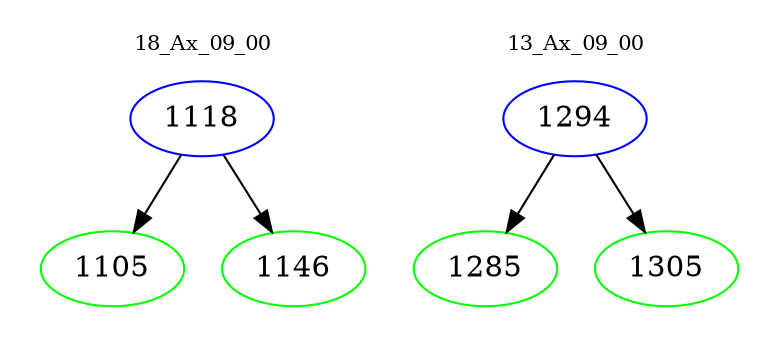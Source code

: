 digraph{
subgraph cluster_0 {
color = white
label = "18_Ax_09_00";
fontsize=10;
T0_1118 [label="1118", color="blue"]
T0_1118 -> T0_1105 [color="black"]
T0_1105 [label="1105", color="green"]
T0_1118 -> T0_1146 [color="black"]
T0_1146 [label="1146", color="green"]
}
subgraph cluster_1 {
color = white
label = "13_Ax_09_00";
fontsize=10;
T1_1294 [label="1294", color="blue"]
T1_1294 -> T1_1285 [color="black"]
T1_1285 [label="1285", color="green"]
T1_1294 -> T1_1305 [color="black"]
T1_1305 [label="1305", color="green"]
}
}
